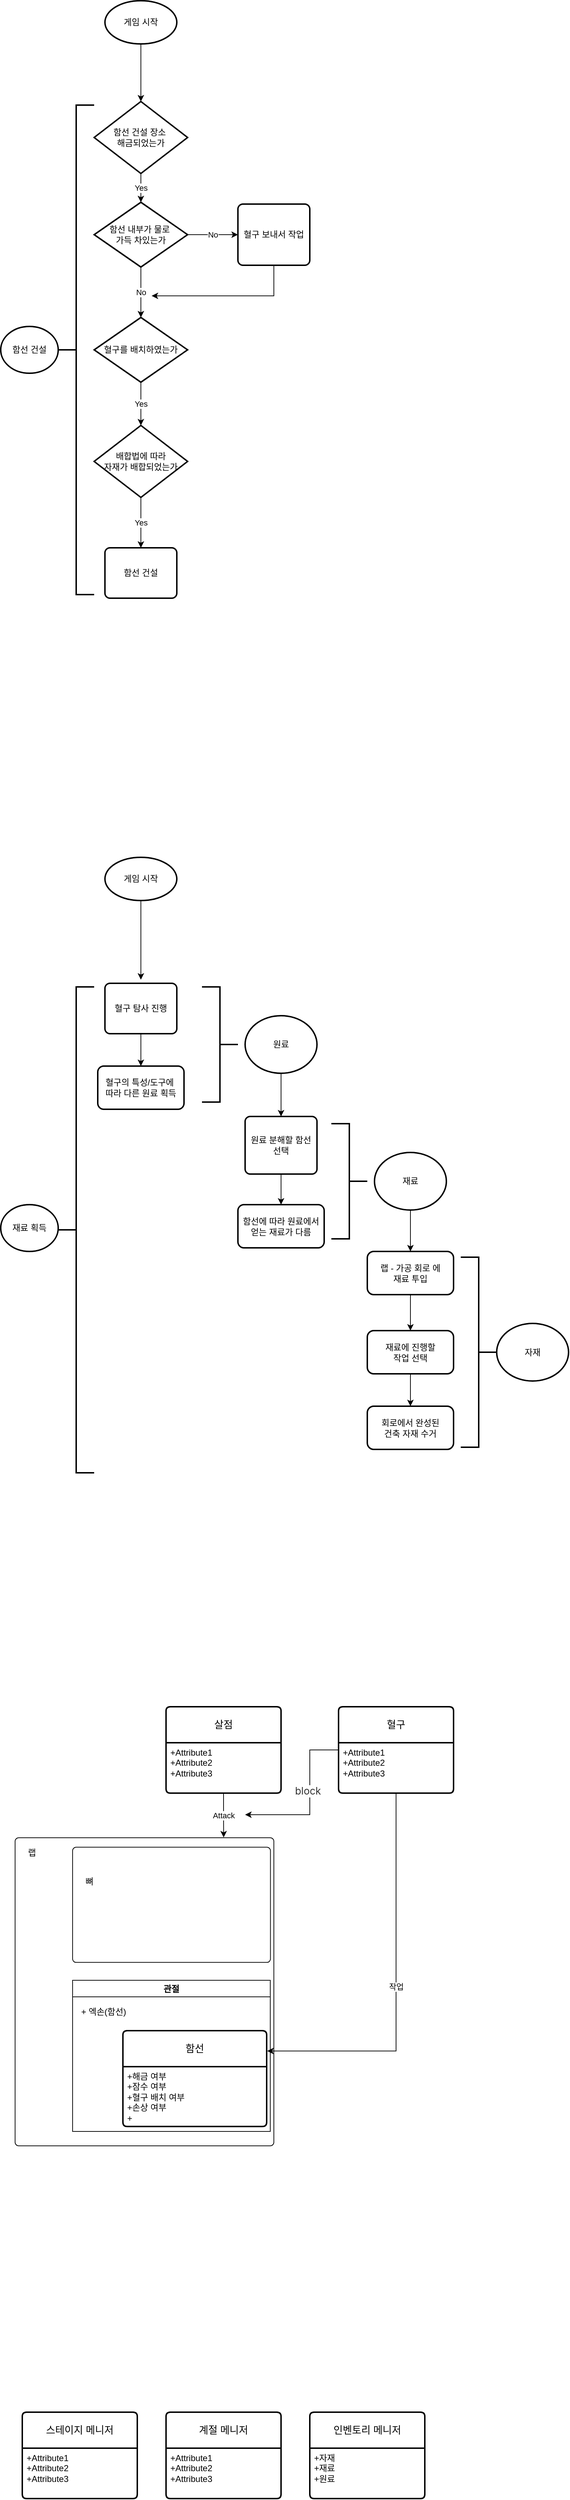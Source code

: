 <mxfile version="24.0.7" type="github">
  <diagram name="페이지-1" id="4t7fibF1LyRJ7PB56Ef2">
    <mxGraphModel dx="1195" dy="658" grid="1" gridSize="10" guides="1" tooltips="1" connect="1" arrows="1" fold="1" page="1" pageScale="1" pageWidth="827" pageHeight="1169" math="0" shadow="0">
      <root>
        <mxCell id="0" />
        <mxCell id="1" parent="0" />
        <mxCell id="R08J2aAFIvRt77ZNCV5v-9" value="" style="edgeStyle=orthogonalEdgeStyle;rounded=0;orthogonalLoop=1;jettySize=auto;html=1;" edge="1" parent="1" source="R08J2aAFIvRt77ZNCV5v-1" target="R08J2aAFIvRt77ZNCV5v-2">
          <mxGeometry relative="1" as="geometry" />
        </mxCell>
        <mxCell id="R08J2aAFIvRt77ZNCV5v-1" value="게임 시작" style="strokeWidth=2;html=1;shape=mxgraph.flowchart.start_1;whiteSpace=wrap;" vertex="1" parent="1">
          <mxGeometry x="155" y="10" width="100" height="60" as="geometry" />
        </mxCell>
        <mxCell id="R08J2aAFIvRt77ZNCV5v-8" value="Yes" style="edgeStyle=orthogonalEdgeStyle;rounded=0;orthogonalLoop=1;jettySize=auto;html=1;" edge="1" parent="1" source="R08J2aAFIvRt77ZNCV5v-2" target="R08J2aAFIvRt77ZNCV5v-3">
          <mxGeometry relative="1" as="geometry" />
        </mxCell>
        <mxCell id="R08J2aAFIvRt77ZNCV5v-15" value="No" style="edgeStyle=orthogonalEdgeStyle;rounded=0;orthogonalLoop=1;jettySize=auto;html=1;exitX=1;exitY=0.5;exitDx=0;exitDy=0;exitPerimeter=0;" edge="1" parent="1" source="R08J2aAFIvRt77ZNCV5v-3" target="R08J2aAFIvRt77ZNCV5v-14">
          <mxGeometry relative="1" as="geometry">
            <mxPoint x="280" y="370.034" as="sourcePoint" />
            <Array as="points">
              <mxPoint x="310" y="335" />
              <mxPoint x="310" y="335" />
            </Array>
          </mxGeometry>
        </mxCell>
        <mxCell id="R08J2aAFIvRt77ZNCV5v-2" value="함선 건설 장소&amp;nbsp;&lt;div&gt;해금되었는가&lt;/div&gt;" style="strokeWidth=2;html=1;shape=mxgraph.flowchart.decision;whiteSpace=wrap;" vertex="1" parent="1">
          <mxGeometry x="140" y="150" width="130" height="100" as="geometry" />
        </mxCell>
        <mxCell id="R08J2aAFIvRt77ZNCV5v-7" value="No" style="edgeStyle=orthogonalEdgeStyle;rounded=0;orthogonalLoop=1;jettySize=auto;html=1;" edge="1" parent="1" source="R08J2aAFIvRt77ZNCV5v-3" target="R08J2aAFIvRt77ZNCV5v-4">
          <mxGeometry relative="1" as="geometry" />
        </mxCell>
        <mxCell id="R08J2aAFIvRt77ZNCV5v-3" value="함선 내부가 물로&amp;nbsp;&lt;div&gt;가득 차있는가&lt;/div&gt;" style="strokeWidth=2;html=1;shape=mxgraph.flowchart.decision;whiteSpace=wrap;" vertex="1" parent="1">
          <mxGeometry x="140" y="290" width="130" height="90" as="geometry" />
        </mxCell>
        <mxCell id="R08J2aAFIvRt77ZNCV5v-6" value="Yes" style="edgeStyle=orthogonalEdgeStyle;rounded=0;orthogonalLoop=1;jettySize=auto;html=1;" edge="1" parent="1" source="R08J2aAFIvRt77ZNCV5v-4" target="R08J2aAFIvRt77ZNCV5v-5">
          <mxGeometry relative="1" as="geometry" />
        </mxCell>
        <mxCell id="R08J2aAFIvRt77ZNCV5v-4" value="혈구를 배치하였는가" style="strokeWidth=2;html=1;shape=mxgraph.flowchart.decision;whiteSpace=wrap;" vertex="1" parent="1">
          <mxGeometry x="140" y="450" width="130" height="90" as="geometry" />
        </mxCell>
        <mxCell id="R08J2aAFIvRt77ZNCV5v-11" value="Yes" style="edgeStyle=orthogonalEdgeStyle;rounded=0;orthogonalLoop=1;jettySize=auto;html=1;" edge="1" parent="1" source="R08J2aAFIvRt77ZNCV5v-5" target="R08J2aAFIvRt77ZNCV5v-10">
          <mxGeometry relative="1" as="geometry" />
        </mxCell>
        <mxCell id="R08J2aAFIvRt77ZNCV5v-5" value="배합법에 따라&lt;div&gt;자재가 배합되었는가&lt;/div&gt;" style="strokeWidth=2;html=1;shape=mxgraph.flowchart.decision;whiteSpace=wrap;" vertex="1" parent="1">
          <mxGeometry x="140" y="600" width="130" height="100" as="geometry" />
        </mxCell>
        <mxCell id="R08J2aAFIvRt77ZNCV5v-10" value="함선 건설" style="rounded=1;whiteSpace=wrap;html=1;absoluteArcSize=1;arcSize=14;strokeWidth=2;" vertex="1" parent="1">
          <mxGeometry x="155" y="770" width="100" height="70" as="geometry" />
        </mxCell>
        <mxCell id="R08J2aAFIvRt77ZNCV5v-17" value="" style="edgeStyle=orthogonalEdgeStyle;rounded=0;orthogonalLoop=1;jettySize=auto;html=1;exitX=0.5;exitY=1;exitDx=0;exitDy=0;" edge="1" parent="1" source="R08J2aAFIvRt77ZNCV5v-14">
          <mxGeometry relative="1" as="geometry">
            <mxPoint x="392" y="430" as="sourcePoint" />
            <mxPoint x="220" y="420" as="targetPoint" />
            <Array as="points">
              <mxPoint x="390" y="420" />
              <mxPoint x="230" y="420" />
            </Array>
          </mxGeometry>
        </mxCell>
        <mxCell id="R08J2aAFIvRt77ZNCV5v-14" value="혈구 보내서 작업" style="rounded=1;whiteSpace=wrap;html=1;absoluteArcSize=1;arcSize=14;strokeWidth=2;" vertex="1" parent="1">
          <mxGeometry x="340" y="292.5" width="100" height="85" as="geometry" />
        </mxCell>
        <mxCell id="R08J2aAFIvRt77ZNCV5v-18" value="" style="strokeWidth=2;html=1;shape=mxgraph.flowchart.annotation_2;align=left;labelPosition=right;pointerEvents=1;" vertex="1" parent="1">
          <mxGeometry x="90" y="155" width="50" height="680" as="geometry" />
        </mxCell>
        <mxCell id="R08J2aAFIvRt77ZNCV5v-23" value="함선 건설" style="ellipse;whiteSpace=wrap;html=1;align=center;strokeWidth=2;pointerEvents=1;" vertex="1" parent="1">
          <mxGeometry x="10" y="462.5" width="80" height="65" as="geometry" />
        </mxCell>
        <mxCell id="R08J2aAFIvRt77ZNCV5v-41" value="" style="edgeStyle=orthogonalEdgeStyle;rounded=0;orthogonalLoop=1;jettySize=auto;html=1;" edge="1" source="R08J2aAFIvRt77ZNCV5v-42" parent="1">
          <mxGeometry relative="1" as="geometry">
            <mxPoint x="205" y="1370" as="targetPoint" />
          </mxGeometry>
        </mxCell>
        <mxCell id="R08J2aAFIvRt77ZNCV5v-42" value="게임 시작" style="strokeWidth=2;html=1;shape=mxgraph.flowchart.start_1;whiteSpace=wrap;" vertex="1" parent="1">
          <mxGeometry x="155" y="1200" width="100" height="60" as="geometry" />
        </mxCell>
        <mxCell id="R08J2aAFIvRt77ZNCV5v-55" value="" style="strokeWidth=2;html=1;shape=mxgraph.flowchart.annotation_2;align=left;labelPosition=right;pointerEvents=1;" vertex="1" parent="1">
          <mxGeometry x="90" y="1380" width="50" height="675" as="geometry" />
        </mxCell>
        <mxCell id="R08J2aAFIvRt77ZNCV5v-56" value="재료 획득" style="ellipse;whiteSpace=wrap;html=1;align=center;strokeWidth=2;pointerEvents=1;" vertex="1" parent="1">
          <mxGeometry x="10" y="1682.5" width="80" height="65" as="geometry" />
        </mxCell>
        <mxCell id="R08J2aAFIvRt77ZNCV5v-59" value="" style="edgeStyle=orthogonalEdgeStyle;rounded=0;orthogonalLoop=1;jettySize=auto;html=1;" edge="1" parent="1" source="R08J2aAFIvRt77ZNCV5v-57" target="R08J2aAFIvRt77ZNCV5v-58">
          <mxGeometry relative="1" as="geometry" />
        </mxCell>
        <mxCell id="R08J2aAFIvRt77ZNCV5v-57" value="혈구 탐사 진행" style="rounded=1;whiteSpace=wrap;html=1;absoluteArcSize=1;arcSize=14;strokeWidth=2;" vertex="1" parent="1">
          <mxGeometry x="155" y="1375" width="100" height="70" as="geometry" />
        </mxCell>
        <mxCell id="R08J2aAFIvRt77ZNCV5v-58" value="혈구의 특성/도구에&amp;nbsp;&lt;div&gt;따라 다른 원료 획득&lt;/div&gt;" style="rounded=1;whiteSpace=wrap;html=1;arcSize=14;strokeWidth=2;" vertex="1" parent="1">
          <mxGeometry x="145" y="1490" width="120" height="60" as="geometry" />
        </mxCell>
        <mxCell id="R08J2aAFIvRt77ZNCV5v-60" style="edgeStyle=orthogonalEdgeStyle;rounded=0;orthogonalLoop=1;jettySize=auto;html=1;exitX=0.5;exitY=1;exitDx=0;exitDy=0;" edge="1" parent="1" source="R08J2aAFIvRt77ZNCV5v-58" target="R08J2aAFIvRt77ZNCV5v-58">
          <mxGeometry relative="1" as="geometry" />
        </mxCell>
        <mxCell id="R08J2aAFIvRt77ZNCV5v-61" value="" style="strokeWidth=2;html=1;shape=mxgraph.flowchart.annotation_2;align=left;labelPosition=right;pointerEvents=1;rotation=-180;" vertex="1" parent="1">
          <mxGeometry x="290" y="1380" width="50" height="160" as="geometry" />
        </mxCell>
        <mxCell id="R08J2aAFIvRt77ZNCV5v-64" value="" style="edgeStyle=orthogonalEdgeStyle;rounded=0;orthogonalLoop=1;jettySize=auto;html=1;" edge="1" parent="1" source="R08J2aAFIvRt77ZNCV5v-62" target="R08J2aAFIvRt77ZNCV5v-63">
          <mxGeometry relative="1" as="geometry" />
        </mxCell>
        <mxCell id="R08J2aAFIvRt77ZNCV5v-62" value="원료" style="strokeWidth=2;html=1;shape=mxgraph.flowchart.start_2;whiteSpace=wrap;" vertex="1" parent="1">
          <mxGeometry x="350" y="1420" width="100" height="80" as="geometry" />
        </mxCell>
        <mxCell id="R08J2aAFIvRt77ZNCV5v-66" value="" style="edgeStyle=orthogonalEdgeStyle;rounded=0;orthogonalLoop=1;jettySize=auto;html=1;" edge="1" parent="1" source="R08J2aAFIvRt77ZNCV5v-63" target="R08J2aAFIvRt77ZNCV5v-65">
          <mxGeometry relative="1" as="geometry" />
        </mxCell>
        <mxCell id="R08J2aAFIvRt77ZNCV5v-63" value="원료 분해할 함선 선택" style="rounded=1;whiteSpace=wrap;html=1;absoluteArcSize=1;arcSize=14;strokeWidth=2;" vertex="1" parent="1">
          <mxGeometry x="350" y="1560" width="100" height="80" as="geometry" />
        </mxCell>
        <mxCell id="R08J2aAFIvRt77ZNCV5v-65" value="함선에 따라 원료에서 얻는 재료가 다름" style="rounded=1;whiteSpace=wrap;html=1;arcSize=14;strokeWidth=2;" vertex="1" parent="1">
          <mxGeometry x="340" y="1682.5" width="120" height="60" as="geometry" />
        </mxCell>
        <mxCell id="R08J2aAFIvRt77ZNCV5v-67" value="" style="strokeWidth=2;html=1;shape=mxgraph.flowchart.annotation_2;align=left;labelPosition=right;pointerEvents=1;rotation=-180;" vertex="1" parent="1">
          <mxGeometry x="470" y="1570" width="50" height="160" as="geometry" />
        </mxCell>
        <mxCell id="R08J2aAFIvRt77ZNCV5v-68" value="자재" style="strokeWidth=2;html=1;shape=mxgraph.flowchart.start_2;whiteSpace=wrap;" vertex="1" parent="1">
          <mxGeometry x="700" y="1847.5" width="100" height="80" as="geometry" />
        </mxCell>
        <mxCell id="R08J2aAFIvRt77ZNCV5v-79" value="" style="edgeStyle=orthogonalEdgeStyle;rounded=0;orthogonalLoop=1;jettySize=auto;html=1;" edge="1" parent="1" source="R08J2aAFIvRt77ZNCV5v-69" target="R08J2aAFIvRt77ZNCV5v-71">
          <mxGeometry relative="1" as="geometry" />
        </mxCell>
        <mxCell id="R08J2aAFIvRt77ZNCV5v-69" value="랩 - 가공 회로 에&lt;div&gt;재료 투입&lt;/div&gt;" style="rounded=1;whiteSpace=wrap;html=1;strokeWidth=2;" vertex="1" parent="1">
          <mxGeometry x="520" y="1747.5" width="120" height="60" as="geometry" />
        </mxCell>
        <mxCell id="R08J2aAFIvRt77ZNCV5v-74" value="" style="edgeStyle=orthogonalEdgeStyle;rounded=0;orthogonalLoop=1;jettySize=auto;html=1;" edge="1" parent="1" source="R08J2aAFIvRt77ZNCV5v-71" target="R08J2aAFIvRt77ZNCV5v-73">
          <mxGeometry relative="1" as="geometry" />
        </mxCell>
        <mxCell id="R08J2aAFIvRt77ZNCV5v-71" value="재료에 진행할&lt;div&gt;작업 선택&lt;/div&gt;" style="rounded=1;whiteSpace=wrap;html=1;strokeWidth=2;" vertex="1" parent="1">
          <mxGeometry x="520" y="1857.5" width="120" height="60" as="geometry" />
        </mxCell>
        <mxCell id="R08J2aAFIvRt77ZNCV5v-73" value="회로에서 완성된&lt;div&gt;건축 자재 수거&lt;/div&gt;" style="rounded=1;whiteSpace=wrap;html=1;strokeWidth=2;" vertex="1" parent="1">
          <mxGeometry x="520" y="1962.5" width="120" height="60" as="geometry" />
        </mxCell>
        <mxCell id="R08J2aAFIvRt77ZNCV5v-75" value="" style="strokeWidth=2;html=1;shape=mxgraph.flowchart.annotation_2;align=left;labelPosition=right;pointerEvents=1;rotation=-180;" vertex="1" parent="1">
          <mxGeometry x="650" y="1755.5" width="50" height="264" as="geometry" />
        </mxCell>
        <mxCell id="R08J2aAFIvRt77ZNCV5v-78" value="" style="edgeStyle=orthogonalEdgeStyle;rounded=0;orthogonalLoop=1;jettySize=auto;html=1;" edge="1" parent="1" source="R08J2aAFIvRt77ZNCV5v-77" target="R08J2aAFIvRt77ZNCV5v-69">
          <mxGeometry relative="1" as="geometry" />
        </mxCell>
        <mxCell id="R08J2aAFIvRt77ZNCV5v-77" value="재료" style="strokeWidth=2;html=1;shape=mxgraph.flowchart.start_2;whiteSpace=wrap;" vertex="1" parent="1">
          <mxGeometry x="530" y="1610" width="100" height="80" as="geometry" />
        </mxCell>
        <mxCell id="R08J2aAFIvRt77ZNCV5v-161" value="" style="edgeStyle=orthogonalEdgeStyle;rounded=0;orthogonalLoop=1;jettySize=auto;html=1;" edge="1" parent="1" source="R08J2aAFIvRt77ZNCV5v-80">
          <mxGeometry relative="1" as="geometry">
            <mxPoint x="350" y="2530" as="targetPoint" />
            <Array as="points">
              <mxPoint x="440" y="2440" />
              <mxPoint x="440" y="2530" />
            </Array>
          </mxGeometry>
        </mxCell>
        <mxCell id="R08J2aAFIvRt77ZNCV5v-163" value="&lt;span style=&quot;color: rgb(51, 51, 51); font-family: -apple-system, BlinkMacSystemFont, &amp;quot;Helvetica Neue&amp;quot;, Arial, &amp;quot;Microsoft Yahei&amp;quot;, simsun, &amp;quot;Apple SD Gothic Neo&amp;quot;, NanumGothic, Dotum, 새굴림, sans-serif; font-size: 14px; text-align: left; text-wrap: wrap;&quot;&gt;block&lt;/span&gt;" style="edgeLabel;html=1;align=center;verticalAlign=middle;resizable=0;points=[];" vertex="1" connectable="0" parent="R08J2aAFIvRt77ZNCV5v-161">
          <mxGeometry x="-0.119" y="-3" relative="1" as="geometry">
            <mxPoint as="offset" />
          </mxGeometry>
        </mxCell>
        <mxCell id="R08J2aAFIvRt77ZNCV5v-80" value="혈구" style="swimlane;childLayout=stackLayout;horizontal=1;startSize=50;horizontalStack=0;rounded=1;fontSize=14;fontStyle=0;strokeWidth=2;resizeParent=0;resizeLast=1;shadow=0;dashed=0;align=center;arcSize=4;whiteSpace=wrap;html=1;" vertex="1" parent="1">
          <mxGeometry x="480" y="2380" width="160" height="120" as="geometry" />
        </mxCell>
        <mxCell id="R08J2aAFIvRt77ZNCV5v-81" value="+Attribute1&#xa;+Attribute2&#xa;+Attribute3" style="align=left;strokeColor=none;fillColor=none;spacingLeft=4;fontSize=12;verticalAlign=top;resizable=0;rotatable=0;part=1;html=1;" vertex="1" parent="R08J2aAFIvRt77ZNCV5v-80">
          <mxGeometry y="50" width="160" height="70" as="geometry" />
        </mxCell>
        <mxCell id="R08J2aAFIvRt77ZNCV5v-160" value="Attack" style="edgeStyle=orthogonalEdgeStyle;rounded=0;orthogonalLoop=1;jettySize=auto;html=1;entryX=0.806;entryY=-0.001;entryDx=0;entryDy=0;entryPerimeter=0;" edge="1" parent="1" source="R08J2aAFIvRt77ZNCV5v-82" target="R08J2aAFIvRt77ZNCV5v-141">
          <mxGeometry relative="1" as="geometry">
            <mxPoint x="320" y="2640" as="targetPoint" />
            <Array as="points" />
          </mxGeometry>
        </mxCell>
        <mxCell id="R08J2aAFIvRt77ZNCV5v-82" value="살점" style="swimlane;childLayout=stackLayout;horizontal=1;startSize=50;horizontalStack=0;rounded=1;fontSize=14;fontStyle=0;strokeWidth=2;resizeParent=0;resizeLast=1;shadow=0;dashed=0;align=center;arcSize=4;whiteSpace=wrap;html=1;" vertex="1" parent="1">
          <mxGeometry x="240" y="2380" width="160" height="120" as="geometry" />
        </mxCell>
        <mxCell id="R08J2aAFIvRt77ZNCV5v-83" value="+Attribute1&#xa;+Attribute2&#xa;+Attribute3" style="align=left;strokeColor=none;fillColor=none;spacingLeft=4;fontSize=12;verticalAlign=top;resizable=0;rotatable=0;part=1;html=1;" vertex="1" parent="R08J2aAFIvRt77ZNCV5v-82">
          <mxGeometry y="50" width="160" height="70" as="geometry" />
        </mxCell>
        <mxCell id="R08J2aAFIvRt77ZNCV5v-86" value="인벤토리 메니저" style="swimlane;childLayout=stackLayout;horizontal=1;startSize=50;horizontalStack=0;rounded=1;fontSize=14;fontStyle=0;strokeWidth=2;resizeParent=0;resizeLast=1;shadow=0;dashed=0;align=center;arcSize=4;whiteSpace=wrap;html=1;" vertex="1" parent="1">
          <mxGeometry x="440" y="3360" width="160" height="120" as="geometry" />
        </mxCell>
        <mxCell id="R08J2aAFIvRt77ZNCV5v-87" value="+자재&lt;br&gt;+재료&lt;br&gt;+원료" style="align=left;strokeColor=none;fillColor=none;spacingLeft=4;fontSize=12;verticalAlign=top;resizable=0;rotatable=0;part=1;html=1;" vertex="1" parent="R08J2aAFIvRt77ZNCV5v-86">
          <mxGeometry y="50" width="160" height="70" as="geometry" />
        </mxCell>
        <mxCell id="R08J2aAFIvRt77ZNCV5v-88" value="계절 메니저" style="swimlane;childLayout=stackLayout;horizontal=1;startSize=50;horizontalStack=0;rounded=1;fontSize=14;fontStyle=0;strokeWidth=2;resizeParent=0;resizeLast=1;shadow=0;dashed=0;align=center;arcSize=4;whiteSpace=wrap;html=1;" vertex="1" parent="1">
          <mxGeometry x="240" y="3360" width="160" height="120" as="geometry" />
        </mxCell>
        <mxCell id="R08J2aAFIvRt77ZNCV5v-89" value="+Attribute1&#xa;+Attribute2&#xa;+Attribute3" style="align=left;strokeColor=none;fillColor=none;spacingLeft=4;fontSize=12;verticalAlign=top;resizable=0;rotatable=0;part=1;html=1;" vertex="1" parent="R08J2aAFIvRt77ZNCV5v-88">
          <mxGeometry y="50" width="160" height="70" as="geometry" />
        </mxCell>
        <mxCell id="R08J2aAFIvRt77ZNCV5v-90" value="스테이지 메니저" style="swimlane;childLayout=stackLayout;horizontal=1;startSize=50;horizontalStack=0;rounded=1;fontSize=14;fontStyle=0;strokeWidth=2;resizeParent=0;resizeLast=1;shadow=0;dashed=0;align=center;arcSize=4;whiteSpace=wrap;html=1;" vertex="1" parent="1">
          <mxGeometry x="40" y="3360" width="160" height="120" as="geometry" />
        </mxCell>
        <mxCell id="R08J2aAFIvRt77ZNCV5v-91" value="+Attribute1&#xa;+Attribute2&#xa;+Attribute3" style="align=left;strokeColor=none;fillColor=none;spacingLeft=4;fontSize=12;verticalAlign=top;resizable=0;rotatable=0;part=1;html=1;" vertex="1" parent="R08J2aAFIvRt77ZNCV5v-90">
          <mxGeometry y="50" width="160" height="70" as="geometry" />
        </mxCell>
        <mxCell id="R08J2aAFIvRt77ZNCV5v-141" value="" style="rounded=1;absoluteArcSize=1;html=1;arcSize=10;" vertex="1" parent="1">
          <mxGeometry x="30" y="2562" width="360" height="428" as="geometry" />
        </mxCell>
        <mxCell id="R08J2aAFIvRt77ZNCV5v-142" value="&lt;span style=&quot;background-color: initial;&quot;&gt;랩&lt;/span&gt;" style="html=1;shape=mxgraph.er.anchor;whiteSpace=wrap;" vertex="1" parent="R08J2aAFIvRt77ZNCV5v-141">
          <mxGeometry x="-0.001" y="-20" width="47.368" height="81.818" as="geometry" />
        </mxCell>
        <mxCell id="R08J2aAFIvRt77ZNCV5v-140" value="" style="rounded=1;absoluteArcSize=1;html=1;arcSize=10;whiteSpace=wrap;points=[];strokeColor=inherit;fillColor=inherit;" vertex="1" parent="R08J2aAFIvRt77ZNCV5v-141">
          <mxGeometry x="80" y="13.18" width="275.26" height="160" as="geometry" />
        </mxCell>
        <mxCell id="R08J2aAFIvRt77ZNCV5v-147" value="&lt;span style=&quot;background-color: initial;&quot;&gt;뼈&lt;/span&gt;&lt;span style=&quot;color: rgba(0, 0, 0, 0); font-family: monospace; font-size: 0px; text-align: start; text-wrap: nowrap;&quot;&gt;%3CmxGraphModel%3E%3Croot%3E%3CmxCell%20id%3D%220%22%2F%3E%3CmxCell%20id%3D%221%22%20parent%3D%220%22%2F%3E%3CmxCell%20id%3D%222%22%20value%3D%22%26lt%3Bspan%20style%3D%26quot%3Bbackground-color%3A%20initial%3B%26quot%3B%26gt%3B%EB%9E%A9%26lt%3B%2Fspan%26gt%3B%22%20style%3D%22html%3D1%3Bshape%3Dmxgraph.er.anchor%3BwhiteSpace%3Dwrap%3B%22%20vertex%3D%221%22%20parent%3D%221%22%3E%3CmxGeometry%20x%3D%2240%22%20y%3D%222560%22%20width%3D%22100%22%20height%3D%22100%22%20as%3D%22geometry%22%2F%3E%3C%2FmxCell%3E%3C%2Froot%3E%3C%2FmxGraphModel%3E&lt;/span&gt;" style="html=1;shape=mxgraph.er.anchor;whiteSpace=wrap;" vertex="1" parent="R08J2aAFIvRt77ZNCV5v-141">
          <mxGeometry x="79.997" y="19.995" width="47.368" height="81.818" as="geometry" />
        </mxCell>
        <mxCell id="R08J2aAFIvRt77ZNCV5v-150" value="함선" style="swimlane;childLayout=stackLayout;horizontal=1;startSize=50;horizontalStack=0;rounded=1;fontSize=14;fontStyle=0;strokeWidth=2;resizeParent=0;resizeLast=1;shadow=0;dashed=0;align=center;arcSize=4;whiteSpace=wrap;html=1;" vertex="1" parent="R08J2aAFIvRt77ZNCV5v-141">
          <mxGeometry x="150" y="268" width="200" height="133.18" as="geometry" />
        </mxCell>
        <mxCell id="R08J2aAFIvRt77ZNCV5v-151" value="+해금 여부&lt;div&gt;+잠수 여부&lt;/div&gt;&lt;div&gt;+혈구 배치 여부&lt;/div&gt;&lt;div&gt;+손상 여부&lt;/div&gt;&lt;div&gt;+&amp;nbsp;&lt;/div&gt;" style="align=left;strokeColor=none;fillColor=none;spacingLeft=4;fontSize=12;verticalAlign=top;resizable=0;rotatable=0;part=1;html=1;" vertex="1" parent="R08J2aAFIvRt77ZNCV5v-150">
          <mxGeometry y="50" width="200" height="83.18" as="geometry" />
        </mxCell>
        <mxCell id="R08J2aAFIvRt77ZNCV5v-171" value="관절" style="swimlane;" vertex="1" parent="R08J2aAFIvRt77ZNCV5v-141">
          <mxGeometry x="80" y="198" width="275" height="210" as="geometry">
            <mxRectangle x="80" y="198" width="60" height="30" as="alternateBounds" />
          </mxGeometry>
        </mxCell>
        <mxCell id="R08J2aAFIvRt77ZNCV5v-174" value="&lt;font style=&quot;font-size: 12px; font-weight: normal;&quot;&gt;+ 엑손(함선)&lt;/font&gt;" style="text;strokeColor=none;fillColor=none;html=1;fontSize=24;fontStyle=1;verticalAlign=middle;align=left;" vertex="1" parent="R08J2aAFIvRt77ZNCV5v-171">
          <mxGeometry x="10" y="20" width="100" height="40" as="geometry" />
        </mxCell>
        <mxCell id="R08J2aAFIvRt77ZNCV5v-166" value="작업" style="edgeStyle=orthogonalEdgeStyle;rounded=0;orthogonalLoop=1;jettySize=auto;html=1;entryX=1.004;entryY=0.212;entryDx=0;entryDy=0;entryPerimeter=0;" edge="1" parent="1" source="R08J2aAFIvRt77ZNCV5v-80" target="R08J2aAFIvRt77ZNCV5v-150">
          <mxGeometry relative="1" as="geometry">
            <mxPoint x="350" y="2840" as="targetPoint" />
            <Array as="points">
              <mxPoint x="560" y="2858" />
            </Array>
          </mxGeometry>
        </mxCell>
      </root>
    </mxGraphModel>
  </diagram>
</mxfile>

